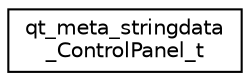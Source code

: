 digraph "Graphical Class Hierarchy"
{
  edge [fontname="Helvetica",fontsize="10",labelfontname="Helvetica",labelfontsize="10"];
  node [fontname="Helvetica",fontsize="10",shape=record];
  rankdir="LR";
  Node0 [label="qt_meta_stringdata\l_ControlPanel_t",height=0.2,width=0.4,color="black", fillcolor="white", style="filled",URL="$structqt__meta__stringdata__ControlPanel__t.html"];
}

